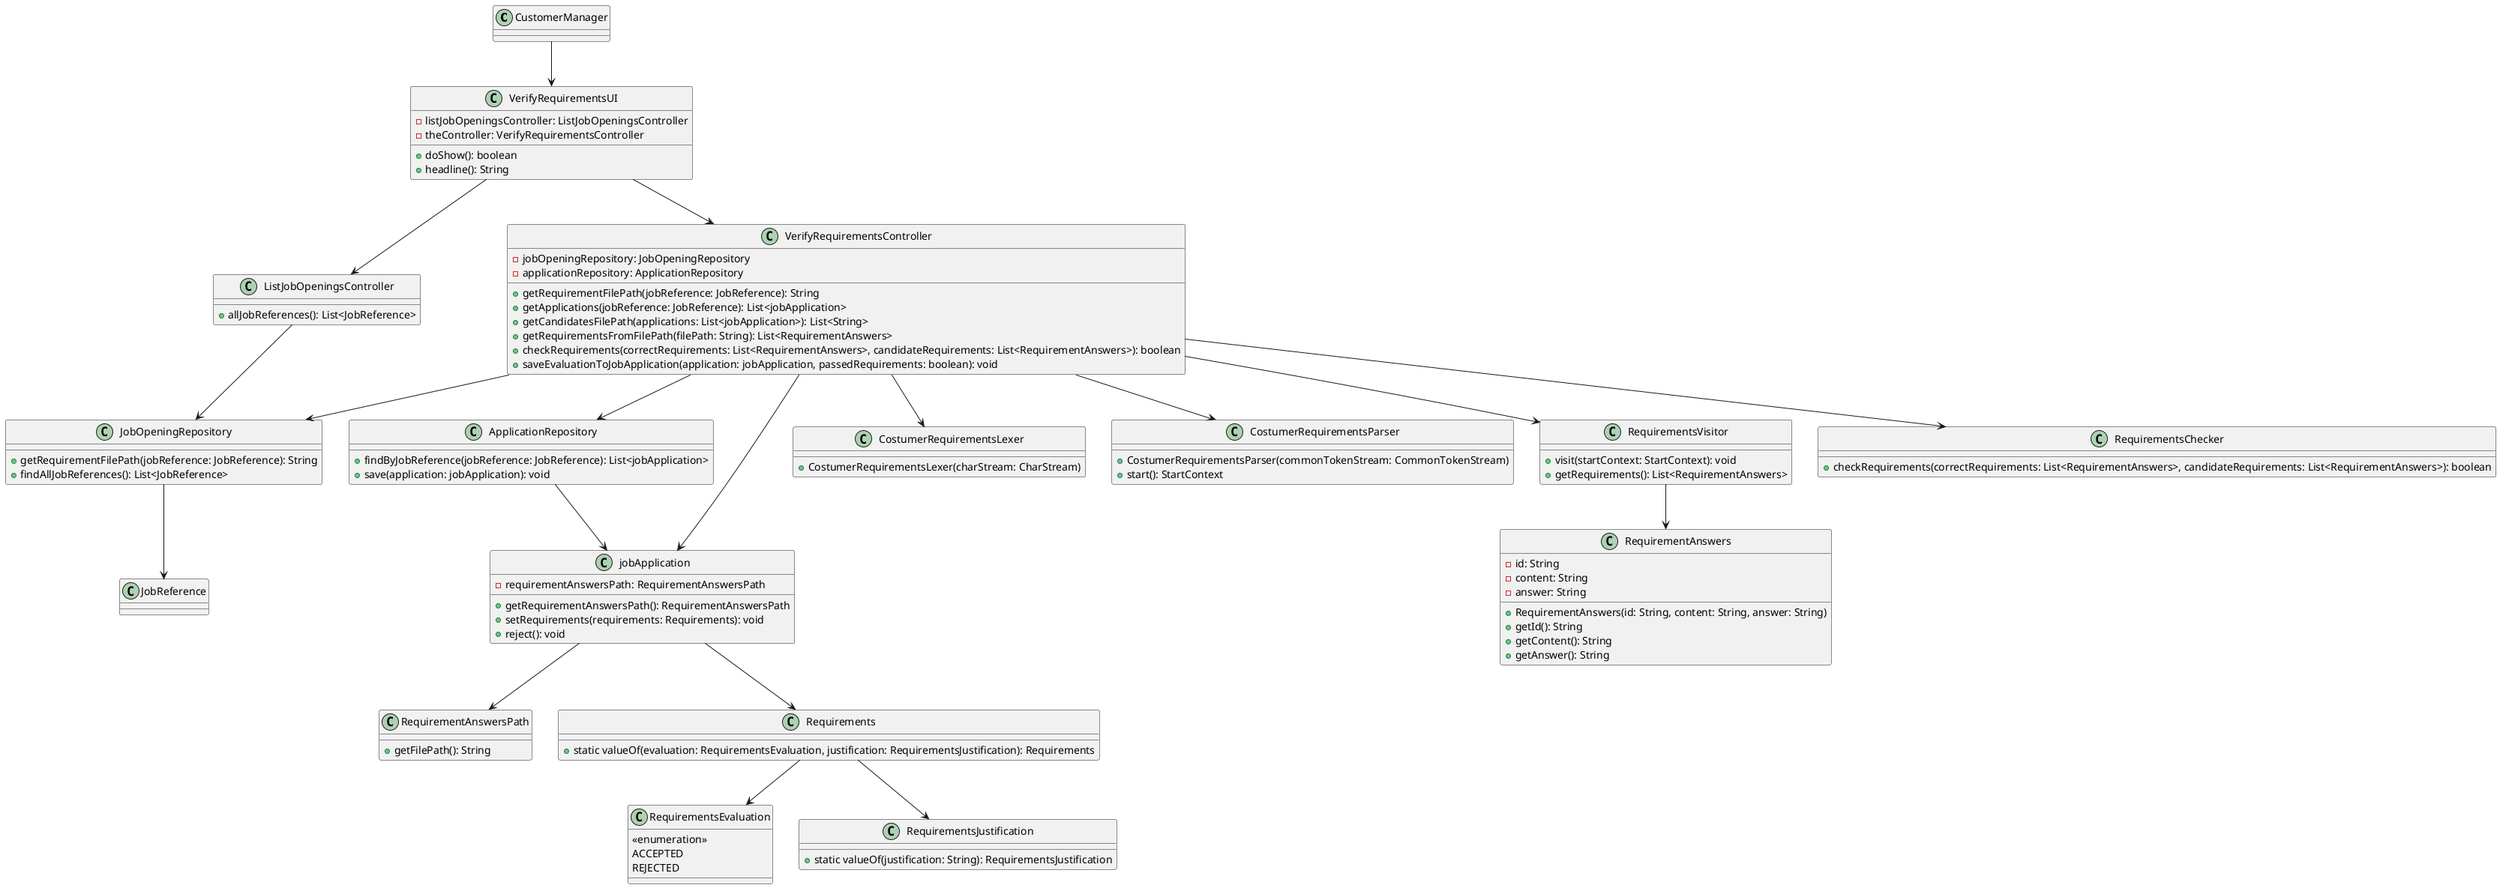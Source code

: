 @startuml

class CustomerManager {
}

class VerifyRequirementsUI {
    - listJobOpeningsController: ListJobOpeningsController
    - theController: VerifyRequirementsController
    + doShow(): boolean
    + headline(): String
}

class ListJobOpeningsController {
    + allJobReferences(): List<JobReference>
}

class VerifyRequirementsController {
    - jobOpeningRepository: JobOpeningRepository
    - applicationRepository: ApplicationRepository
    + getRequirementFilePath(jobReference: JobReference): String
    + getApplications(jobReference: JobReference): List<jobApplication>
    + getCandidatesFilePath(applications: List<jobApplication>): List<String>
    + getRequirementsFromFilePath(filePath: String): List<RequirementAnswers>
    + checkRequirements(correctRequirements: List<RequirementAnswers>, candidateRequirements: List<RequirementAnswers>): boolean
    + saveEvaluationToJobApplication(application: jobApplication, passedRequirements: boolean): void
}

class JobOpeningRepository {
    + getRequirementFilePath(jobReference: JobReference): String
    + findAllJobReferences(): List<JobReference>
}

class ApplicationRepository {
    + findByJobReference(jobReference: JobReference): List<jobApplication>
    + save(application: jobApplication): void
}

class jobApplication {
    - requirementAnswersPath: RequirementAnswersPath
    + getRequirementAnswersPath(): RequirementAnswersPath
    + setRequirements(requirements: Requirements): void
    + reject(): void
}

class CostumerRequirementsLexer {
    + CostumerRequirementsLexer(charStream: CharStream)
}

class CostumerRequirementsParser {
    + CostumerRequirementsParser(commonTokenStream: CommonTokenStream)
    + start(): StartContext
}

class RequirementsVisitor {
    + visit(startContext: StartContext): void
    + getRequirements(): List<RequirementAnswers>
}

class RequirementsChecker {
    + checkRequirements(correctRequirements: List<RequirementAnswers>, candidateRequirements: List<RequirementAnswers>): boolean
}

class RequirementAnswers {
    - id: String
    - content: String
    - answer: String
    + RequirementAnswers(id: String, content: String, answer: String)
    + getId(): String
    + getContent(): String
    + getAnswer(): String
}

class JobReference {
}

class RequirementAnswersPath {
    + getFilePath(): String
}

class Requirements {
    + static valueOf(evaluation: RequirementsEvaluation, justification: RequirementsJustification): Requirements
}

class RequirementsEvaluation {
    <<enumeration>>
    ACCEPTED
    REJECTED
}

class RequirementsJustification {
    + static valueOf(justification: String): RequirementsJustification
}

CustomerManager --> VerifyRequirementsUI
VerifyRequirementsUI --> ListJobOpeningsController
VerifyRequirementsUI --> VerifyRequirementsController
ListJobOpeningsController --> JobOpeningRepository
VerifyRequirementsController --> JobOpeningRepository
VerifyRequirementsController --> ApplicationRepository
VerifyRequirementsController --> CostumerRequirementsLexer
VerifyRequirementsController --> CostumerRequirementsParser
VerifyRequirementsController --> RequirementsVisitor
VerifyRequirementsController --> RequirementsChecker
VerifyRequirementsController --> jobApplication
JobOpeningRepository --> JobReference
ApplicationRepository --> jobApplication
jobApplication --> RequirementAnswersPath
jobApplication --> Requirements
Requirements --> RequirementsEvaluation
Requirements --> RequirementsJustification
RequirementsVisitor --> RequirementAnswers

@enduml

